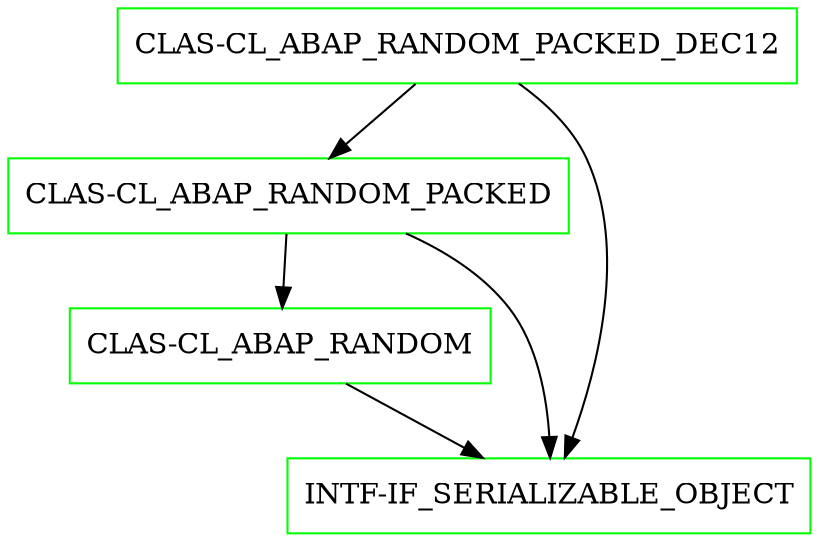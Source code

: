 digraph G {
  "CLAS-CL_ABAP_RANDOM_PACKED_DEC12" [shape=box,color=green];
  "CLAS-CL_ABAP_RANDOM_PACKED" [shape=box,color=green,URL="./CLAS_CL_ABAP_RANDOM_PACKED.html"];
  "CLAS-CL_ABAP_RANDOM" [shape=box,color=green,URL="./CLAS_CL_ABAP_RANDOM.html"];
  "INTF-IF_SERIALIZABLE_OBJECT" [shape=box,color=green,URL="./INTF_IF_SERIALIZABLE_OBJECT.html"];
  "CLAS-CL_ABAP_RANDOM_PACKED_DEC12" -> "INTF-IF_SERIALIZABLE_OBJECT";
  "CLAS-CL_ABAP_RANDOM_PACKED_DEC12" -> "CLAS-CL_ABAP_RANDOM_PACKED";
  "CLAS-CL_ABAP_RANDOM_PACKED" -> "INTF-IF_SERIALIZABLE_OBJECT";
  "CLAS-CL_ABAP_RANDOM_PACKED" -> "CLAS-CL_ABAP_RANDOM";
  "CLAS-CL_ABAP_RANDOM" -> "INTF-IF_SERIALIZABLE_OBJECT";
}
